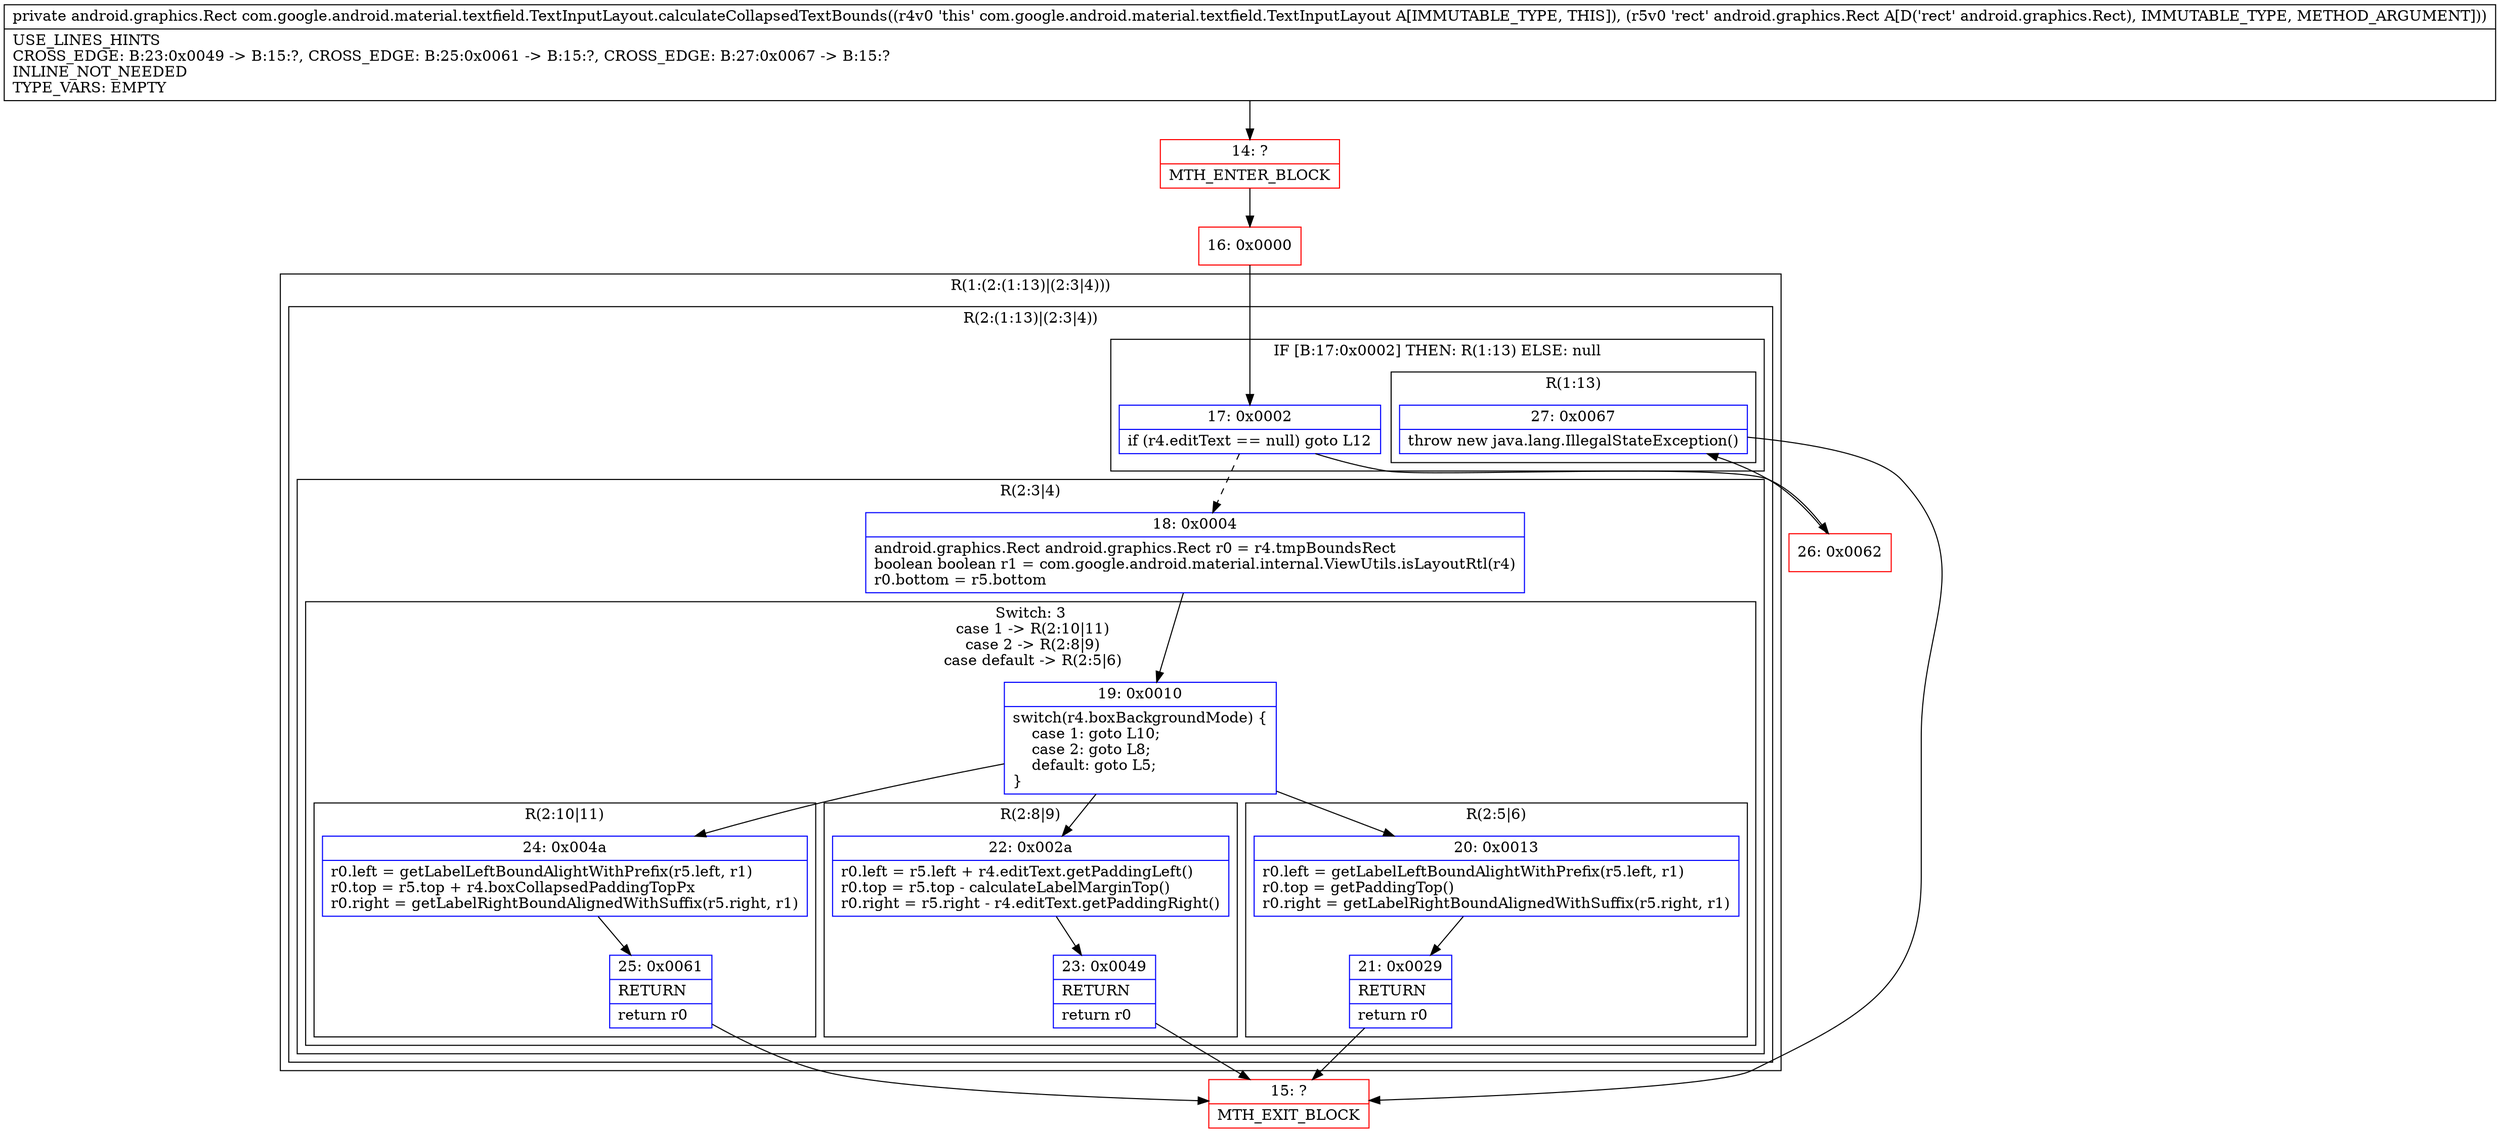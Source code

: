 digraph "CFG forcom.google.android.material.textfield.TextInputLayout.calculateCollapsedTextBounds(Landroid\/graphics\/Rect;)Landroid\/graphics\/Rect;" {
subgraph cluster_Region_1093652390 {
label = "R(1:(2:(1:13)|(2:3|4)))";
node [shape=record,color=blue];
subgraph cluster_Region_473607069 {
label = "R(2:(1:13)|(2:3|4))";
node [shape=record,color=blue];
subgraph cluster_IfRegion_816548046 {
label = "IF [B:17:0x0002] THEN: R(1:13) ELSE: null";
node [shape=record,color=blue];
Node_17 [shape=record,label="{17\:\ 0x0002|if (r4.editText == null) goto L12\l}"];
subgraph cluster_Region_730048855 {
label = "R(1:13)";
node [shape=record,color=blue];
Node_27 [shape=record,label="{27\:\ 0x0067|throw new java.lang.IllegalStateException()\l}"];
}
}
subgraph cluster_Region_1060546028 {
label = "R(2:3|4)";
node [shape=record,color=blue];
Node_18 [shape=record,label="{18\:\ 0x0004|android.graphics.Rect android.graphics.Rect r0 = r4.tmpBoundsRect\lboolean boolean r1 = com.google.android.material.internal.ViewUtils.isLayoutRtl(r4)\lr0.bottom = r5.bottom\l}"];
subgraph cluster_SwitchRegion_351146366 {
label = "Switch: 3
 case 1 -> R(2:10|11)
 case 2 -> R(2:8|9)
 case default -> R(2:5|6)";
node [shape=record,color=blue];
Node_19 [shape=record,label="{19\:\ 0x0010|switch(r4.boxBackgroundMode) \{\l    case 1: goto L10;\l    case 2: goto L8;\l    default: goto L5;\l\}\l}"];
subgraph cluster_Region_1899844543 {
label = "R(2:10|11)";
node [shape=record,color=blue];
Node_24 [shape=record,label="{24\:\ 0x004a|r0.left = getLabelLeftBoundAlightWithPrefix(r5.left, r1)\lr0.top = r5.top + r4.boxCollapsedPaddingTopPx\lr0.right = getLabelRightBoundAlignedWithSuffix(r5.right, r1)\l}"];
Node_25 [shape=record,label="{25\:\ 0x0061|RETURN\l|return r0\l}"];
}
subgraph cluster_Region_370075524 {
label = "R(2:8|9)";
node [shape=record,color=blue];
Node_22 [shape=record,label="{22\:\ 0x002a|r0.left = r5.left + r4.editText.getPaddingLeft()\lr0.top = r5.top \- calculateLabelMarginTop()\lr0.right = r5.right \- r4.editText.getPaddingRight()\l}"];
Node_23 [shape=record,label="{23\:\ 0x0049|RETURN\l|return r0\l}"];
}
subgraph cluster_Region_1095974871 {
label = "R(2:5|6)";
node [shape=record,color=blue];
Node_20 [shape=record,label="{20\:\ 0x0013|r0.left = getLabelLeftBoundAlightWithPrefix(r5.left, r1)\lr0.top = getPaddingTop()\lr0.right = getLabelRightBoundAlignedWithSuffix(r5.right, r1)\l}"];
Node_21 [shape=record,label="{21\:\ 0x0029|RETURN\l|return r0\l}"];
}
}
}
}
}
Node_14 [shape=record,color=red,label="{14\:\ ?|MTH_ENTER_BLOCK\l}"];
Node_16 [shape=record,color=red,label="{16\:\ 0x0000}"];
Node_15 [shape=record,color=red,label="{15\:\ ?|MTH_EXIT_BLOCK\l}"];
Node_26 [shape=record,color=red,label="{26\:\ 0x0062}"];
MethodNode[shape=record,label="{private android.graphics.Rect com.google.android.material.textfield.TextInputLayout.calculateCollapsedTextBounds((r4v0 'this' com.google.android.material.textfield.TextInputLayout A[IMMUTABLE_TYPE, THIS]), (r5v0 'rect' android.graphics.Rect A[D('rect' android.graphics.Rect), IMMUTABLE_TYPE, METHOD_ARGUMENT]))  | USE_LINES_HINTS\lCROSS_EDGE: B:23:0x0049 \-\> B:15:?, CROSS_EDGE: B:25:0x0061 \-\> B:15:?, CROSS_EDGE: B:27:0x0067 \-\> B:15:?\lINLINE_NOT_NEEDED\lTYPE_VARS: EMPTY\l}"];
MethodNode -> Node_14;Node_17 -> Node_18[style=dashed];
Node_17 -> Node_26;
Node_27 -> Node_15;
Node_18 -> Node_19;
Node_19 -> Node_20;
Node_19 -> Node_22;
Node_19 -> Node_24;
Node_24 -> Node_25;
Node_25 -> Node_15;
Node_22 -> Node_23;
Node_23 -> Node_15;
Node_20 -> Node_21;
Node_21 -> Node_15;
Node_14 -> Node_16;
Node_16 -> Node_17;
Node_26 -> Node_27;
}

